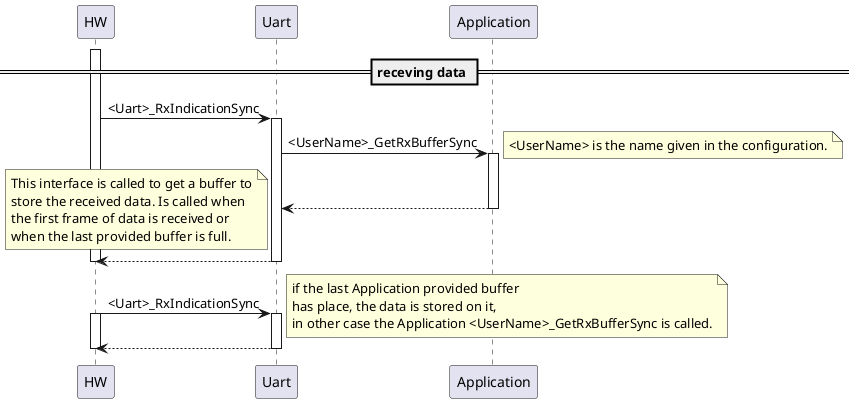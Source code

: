 @startuml
participant HW
participant Uart
participant Application

== receving data ==
activate HW
HW -> Uart: <Uart>_RxIndicationSync
activate Uart
Uart -> Application: <UserName>_GetRxBufferSync
activate Application
note right: <UserName> is the name given in the configuration.
Uart <-- Application
note left: This interface is called to get a buffer to\nstore the received data. Is called when\nthe first frame of data is received or\nwhen the last provided buffer is full.
deactivate Application
HW <-- Uart
deactivate Uart
deactivate HW

HW -> Uart: <Uart>_RxIndicationSync
activate HW
activate Uart
note right: if the last Application provided buffer\nhas place, the data is stored on it,\nin other case the Application <UserName>_GetRxBufferSync is called.
HW <-- Uart
deactivate Uart
deactivate HW




@enduml
